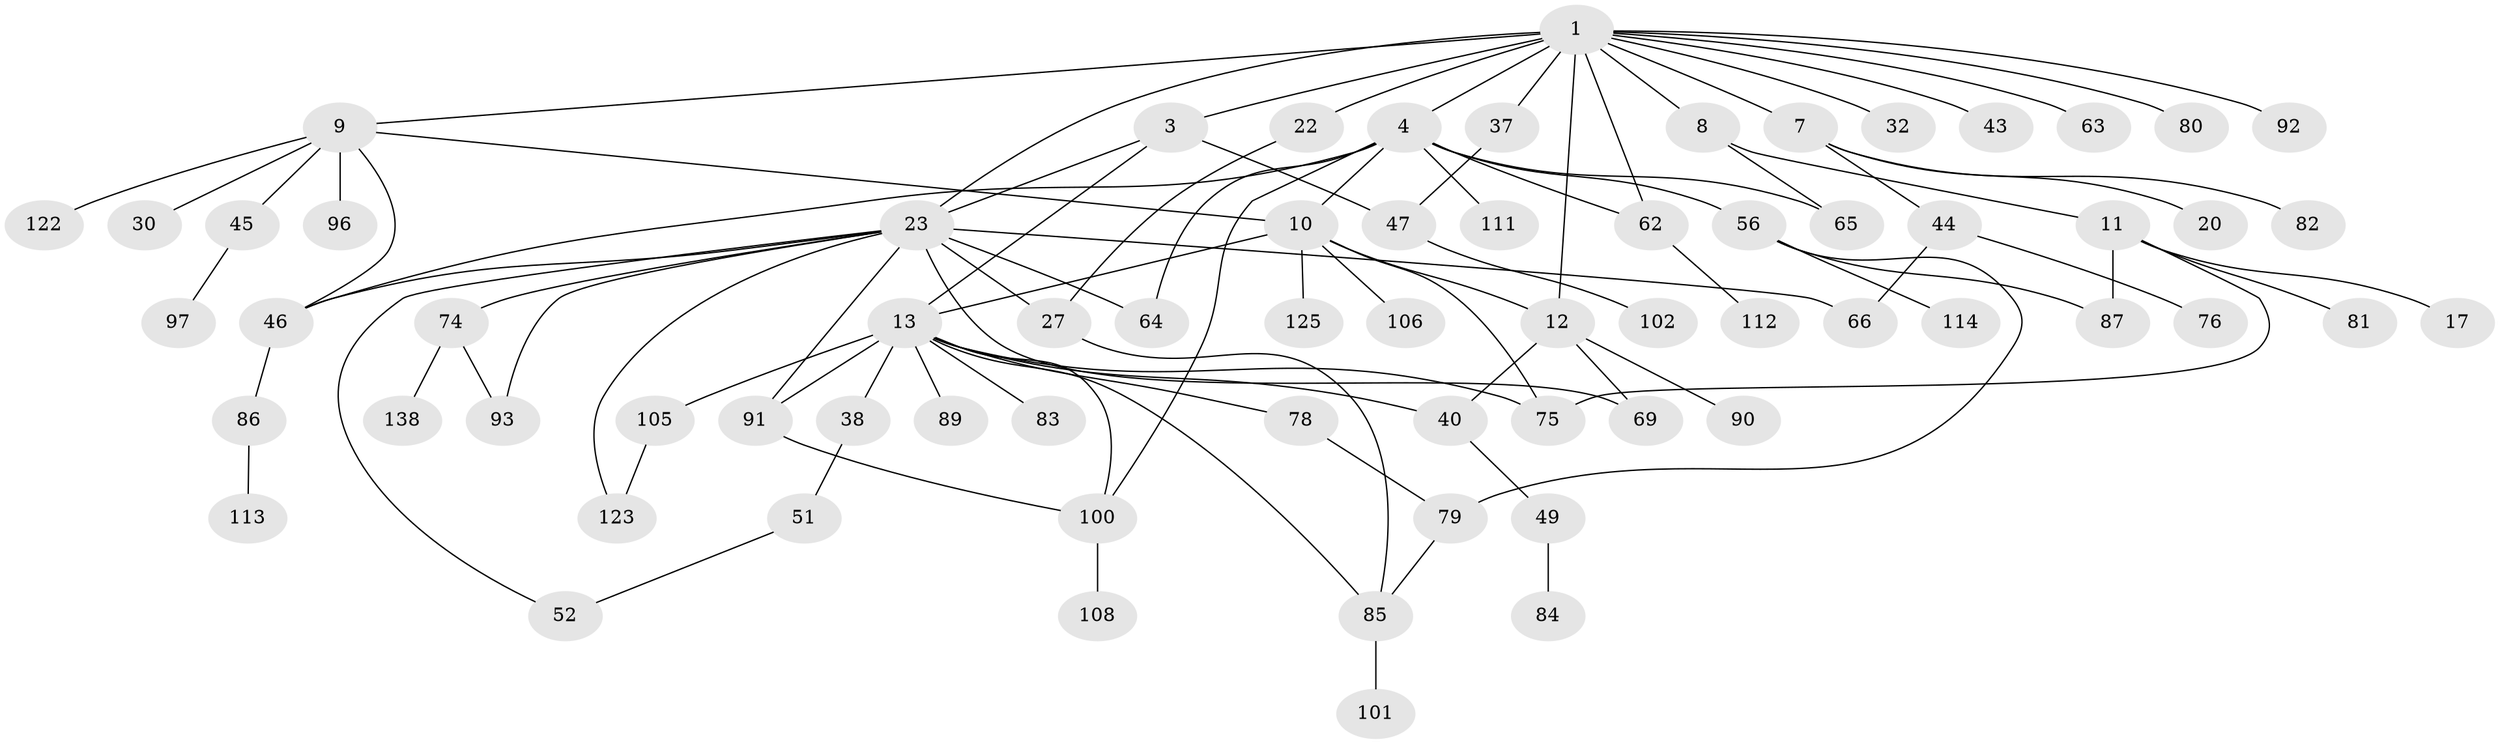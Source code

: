 // original degree distribution, {3: 0.19424460431654678, 5: 0.09352517985611511, 4: 0.07913669064748201, 7: 0.014388489208633094, 6: 0.014388489208633094, 2: 0.302158273381295, 1: 0.302158273381295}
// Generated by graph-tools (version 1.1) at 2025/13/03/09/25 04:13:35]
// undirected, 69 vertices, 94 edges
graph export_dot {
graph [start="1"]
  node [color=gray90,style=filled];
  1 [super="+5+2"];
  3;
  4 [super="+24+19"];
  7 [super="+61"];
  8 [super="+21"];
  9 [super="+57+14+135"];
  10 [super="+95+16"];
  11;
  12 [super="+29+42+34+67"];
  13 [super="+18+48"];
  17;
  20 [super="+60"];
  22 [super="+128"];
  23 [super="+26+115"];
  27 [super="+104"];
  30 [super="+126+31"];
  32 [super="+53"];
  37;
  38 [super="+110"];
  40;
  43;
  44 [super="+55"];
  45;
  46 [super="+54"];
  47;
  49;
  51 [super="+136+131"];
  52 [super="+68"];
  56 [super="+58"];
  62 [super="+77"];
  63;
  64 [super="+98"];
  65;
  66 [super="+72"];
  69;
  74;
  75;
  76 [super="+99"];
  78;
  79;
  80;
  81;
  82;
  83;
  84;
  85;
  86;
  87;
  89;
  90;
  91 [super="+109+130"];
  92;
  93;
  96;
  97;
  100 [super="+103"];
  101;
  102;
  105;
  106 [super="+116"];
  108;
  111;
  112 [super="+129"];
  113;
  114;
  122;
  123;
  125;
  138;
  1 -- 22 [weight=2];
  1 -- 32 [weight=2];
  1 -- 37;
  1 -- 8;
  1 -- 43;
  1 -- 12 [weight=3];
  1 -- 80;
  1 -- 23;
  1 -- 92;
  1 -- 63;
  1 -- 62;
  1 -- 3;
  1 -- 4;
  1 -- 7;
  1 -- 9;
  3 -- 13;
  3 -- 47;
  3 -- 23;
  4 -- 64;
  4 -- 65;
  4 -- 56;
  4 -- 10;
  4 -- 111;
  4 -- 100;
  4 -- 62;
  4 -- 46;
  7 -- 20;
  7 -- 44;
  7 -- 82;
  8 -- 11;
  8 -- 65;
  9 -- 10;
  9 -- 96;
  9 -- 122;
  9 -- 45;
  9 -- 46;
  9 -- 30;
  10 -- 75;
  10 -- 13 [weight=3];
  10 -- 106;
  10 -- 125;
  10 -- 12;
  11 -- 17;
  11 -- 81;
  11 -- 75;
  11 -- 87;
  12 -- 40;
  12 -- 90;
  12 -- 69;
  13 -- 38;
  13 -- 105;
  13 -- 75;
  13 -- 78;
  13 -- 83;
  13 -- 85;
  13 -- 89;
  13 -- 91;
  13 -- 40;
  13 -- 100;
  22 -- 27;
  23 -- 74;
  23 -- 64;
  23 -- 52;
  23 -- 93;
  23 -- 66;
  23 -- 69;
  23 -- 123;
  23 -- 27;
  23 -- 46;
  23 -- 91;
  27 -- 85;
  37 -- 47;
  38 -- 51;
  40 -- 49;
  44 -- 66;
  44 -- 76;
  45 -- 97;
  46 -- 86;
  47 -- 102;
  49 -- 84;
  51 -- 52;
  56 -- 87;
  56 -- 79;
  56 -- 114;
  62 -- 112;
  74 -- 93;
  74 -- 138;
  78 -- 79;
  79 -- 85;
  85 -- 101;
  86 -- 113;
  91 -- 100;
  100 -- 108;
  105 -- 123;
}
